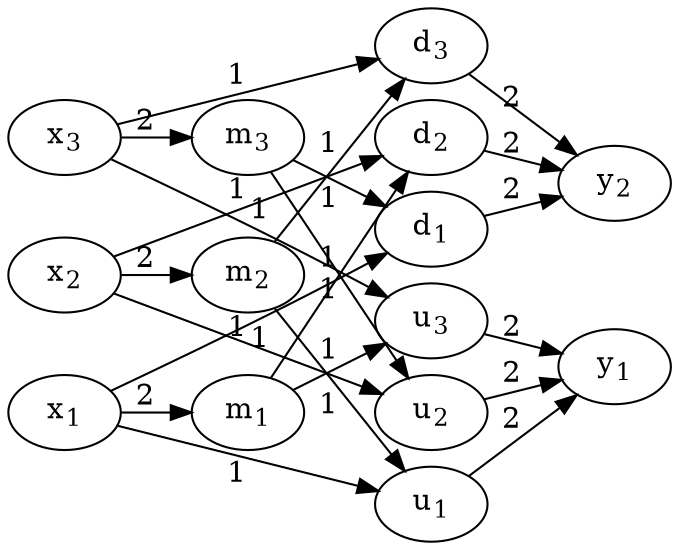 digraph MP {
    layout=neato;
    rankdir=LR;
    overlap = false;
    splines = true;

    subgraph x {
        x1 [label=<x<SUB>1</SUB>>, pos="0,100!"];
        x2 [label=<x<SUB>2</SUB>>, pos="0,250!"];
        x3 [label=<x<SUB>3</SUB>>, pos="0,400!"];
        {rank=same; x1 x2 x3}
        x1 -> x2 -> x3 [style=invis];
    }

    subgraph m {
        m1 [label=<m<SUB>1</SUB>>, pos="200,100!"];
        m2 [label=<m<SUB>2</SUB>>, pos="200,250!"];
        m3 [label=<m<SUB>3</SUB>>, pos="200,400!"];
        {rank=same; m1 m2 m3}
        m1 -> m2 -> m3 [style=invis];
    }

    subgraph u {
        u1 [label=<u<SUB>1</SUB>>, pos="400,0!"];
        u2 [label=<u<SUB>2</SUB>>, pos="400,100!"];
        u3 [label=<u<SUB>3</SUB>>, pos="400,200!"];
        {rank=same; u1 u2 u3}
        u1 -> u2 -> u3 [style=invis];
    }

    subgraph d {
        d1 [label=<d<SUB>1</SUB>>, pos="400,300!"];
        d2 [label=<d<SUB>2</SUB>>, pos="400,400!"];
        d3 [label=<d<SUB>3</SUB>>, pos="400,500!"];
        {rank=same; d1 d2 d3}
        d1 -> d2 -> d3 [style=invis];
    }

    subgraph y {
        y1 [label=<y<SUB>1</SUB>>, pos="600,150!"];
        y2 [label=<y<SUB>2</SUB>>, pos="600,350!"];
        {rank=same; y1 y2}
        y1 -> y2 [style=invis];
    }

    x1 -> d1 [label=1];
    x1 -> m1 [label=2];
    x1 -> u1 [label=1];
    x2 -> d2 [label=1];
    x2 -> m2 [label=2];
    x2 -> u2 [label=1];
    x3 -> d3 [label=1];
    x3 -> m3 [label=2];
    x3 -> u3 [label=1];
    m1 -> d2 [label=1];
    m1 -> u3 [label=1];
    m2 -> d3 [label=1];
    m2 -> u1 [label=1];
    m3 -> d1 [label=1];
    m3 -> u2 [label=1];
    u1 -> y1 [label=2];
    u2 -> y1 [label=2];
    u3 -> y1 [label=2];
    d1 -> y2 [label=2];
    d2 -> y2 [label=2];
    d3 -> y2 [label=2];
}